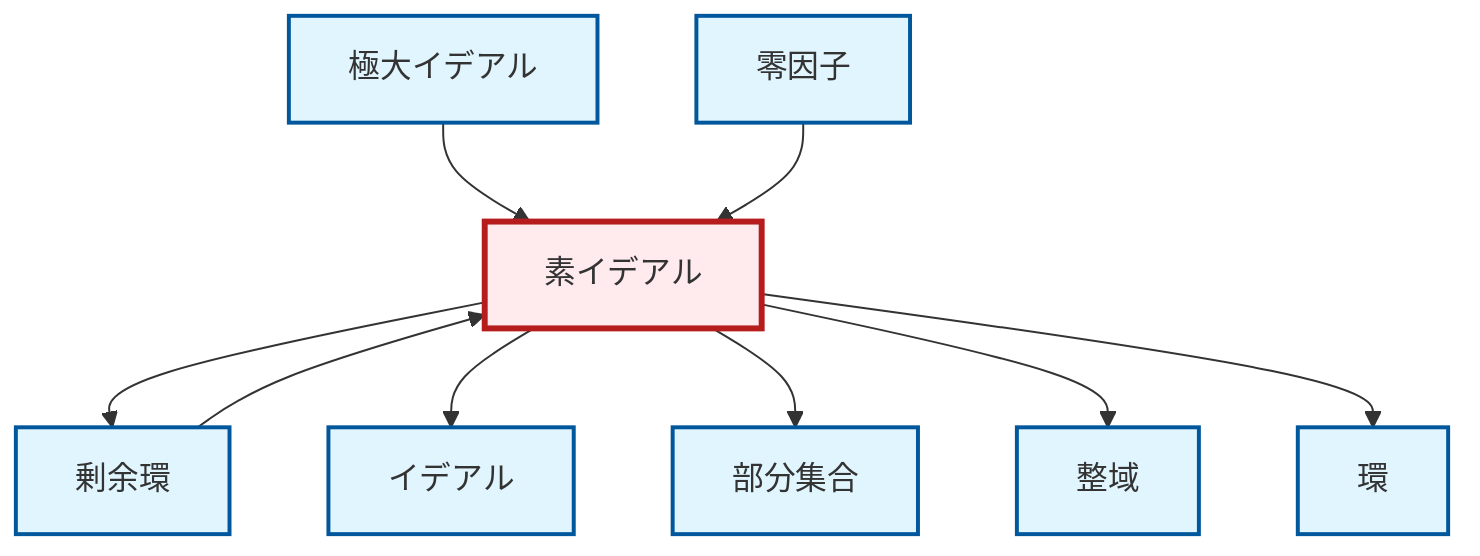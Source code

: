 graph TD
    classDef definition fill:#e1f5fe,stroke:#01579b,stroke-width:2px
    classDef theorem fill:#f3e5f5,stroke:#4a148c,stroke-width:2px
    classDef axiom fill:#fff3e0,stroke:#e65100,stroke-width:2px
    classDef example fill:#e8f5e9,stroke:#1b5e20,stroke-width:2px
    classDef current fill:#ffebee,stroke:#b71c1c,stroke-width:3px
    def-prime-ideal["素イデアル"]:::definition
    def-quotient-ring["剰余環"]:::definition
    def-maximal-ideal["極大イデアル"]:::definition
    def-ideal["イデアル"]:::definition
    def-integral-domain["整域"]:::definition
    def-subset["部分集合"]:::definition
    def-zero-divisor["零因子"]:::definition
    def-ring["環"]:::definition
    def-maximal-ideal --> def-prime-ideal
    def-prime-ideal --> def-quotient-ring
    def-prime-ideal --> def-ideal
    def-zero-divisor --> def-prime-ideal
    def-prime-ideal --> def-subset
    def-prime-ideal --> def-integral-domain
    def-prime-ideal --> def-ring
    def-quotient-ring --> def-prime-ideal
    class def-prime-ideal current